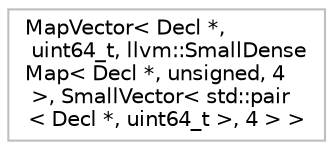digraph "Graphical Class Hierarchy"
{
 // LATEX_PDF_SIZE
  bgcolor="transparent";
  edge [fontname="Helvetica",fontsize="10",labelfontname="Helvetica",labelfontsize="10"];
  node [fontname="Helvetica",fontsize="10",shape=record];
  rankdir="LR";
  Node0 [label="MapVector\< Decl *,\l uint64_t, llvm::SmallDense\lMap\< Decl *, unsigned, 4\l \>, SmallVector\< std::pair\l\< Decl *, uint64_t \>, 4 \> \>",height=0.2,width=0.4,color="grey75",tooltip=" "];
}
